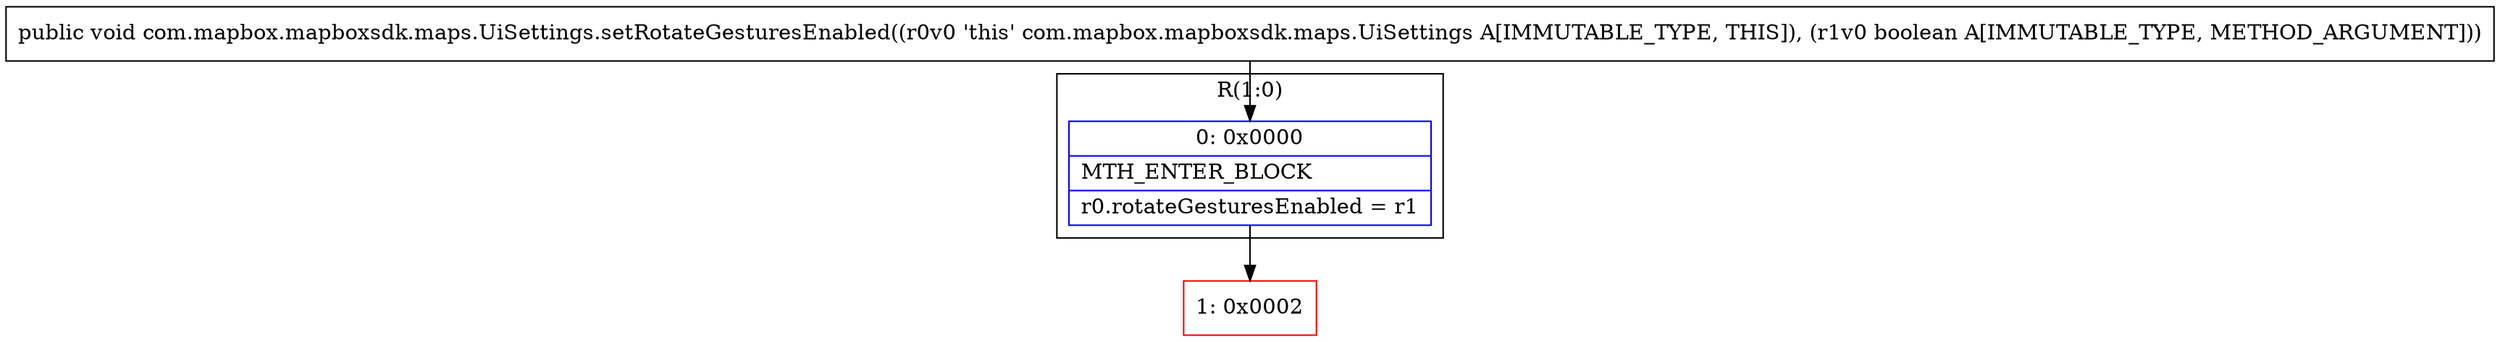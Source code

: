 digraph "CFG forcom.mapbox.mapboxsdk.maps.UiSettings.setRotateGesturesEnabled(Z)V" {
subgraph cluster_Region_2123101821 {
label = "R(1:0)";
node [shape=record,color=blue];
Node_0 [shape=record,label="{0\:\ 0x0000|MTH_ENTER_BLOCK\l|r0.rotateGesturesEnabled = r1\l}"];
}
Node_1 [shape=record,color=red,label="{1\:\ 0x0002}"];
MethodNode[shape=record,label="{public void com.mapbox.mapboxsdk.maps.UiSettings.setRotateGesturesEnabled((r0v0 'this' com.mapbox.mapboxsdk.maps.UiSettings A[IMMUTABLE_TYPE, THIS]), (r1v0 boolean A[IMMUTABLE_TYPE, METHOD_ARGUMENT])) }"];
MethodNode -> Node_0;
Node_0 -> Node_1;
}

